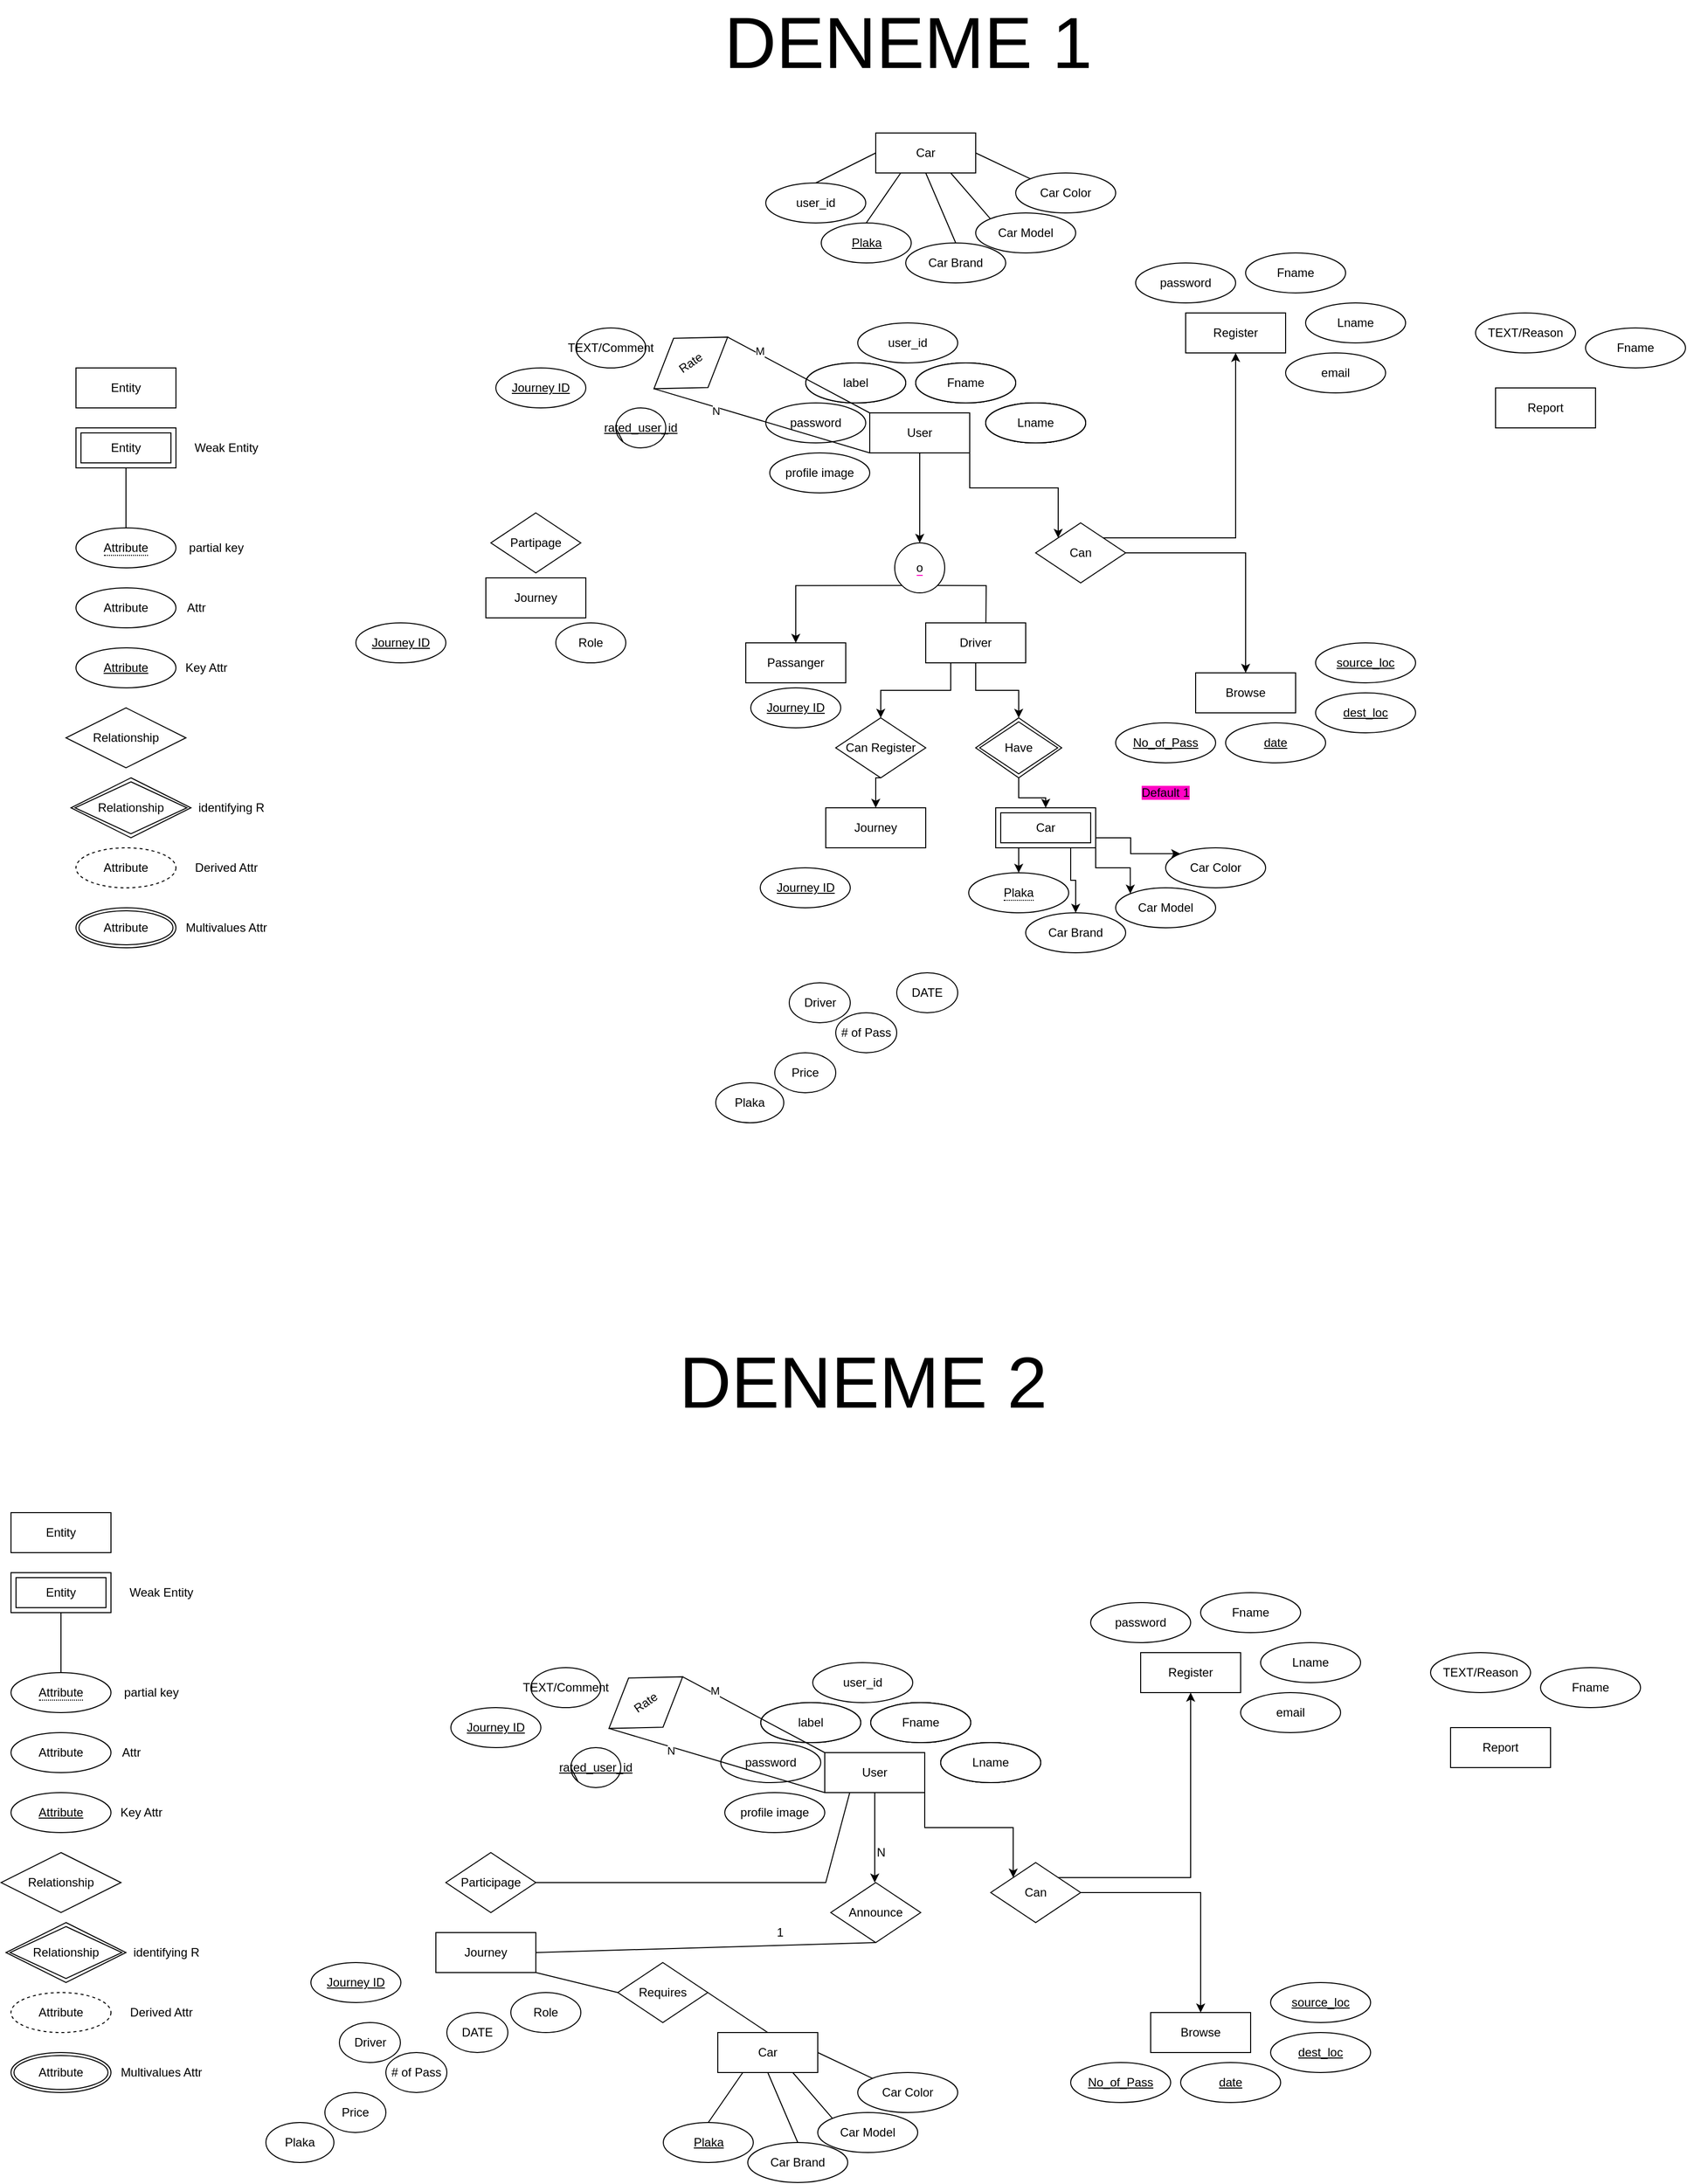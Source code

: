 <mxfile version="16.2.4" type="github">
  <diagram id="w67scF_tukUT5Tv7JCe0" name="Page-1">
    <mxGraphModel dx="3652" dy="1793" grid="1" gridSize="10" guides="1" tooltips="1" connect="1" arrows="1" fold="1" page="1" pageScale="1" pageWidth="1169" pageHeight="827" math="0" shadow="0">
      <root>
        <mxCell id="0" />
        <mxCell id="1" parent="0" />
        <mxCell id="TwCu-h7IBBhhvGeWgjjQ-4" value="&lt;span style=&quot;border-bottom: 1px dotted&quot;&gt;Attribute&lt;/span&gt;" style="ellipse;whiteSpace=wrap;html=1;align=center;" parent="1" vertex="1">
          <mxGeometry x="-260" y="245" width="100" height="40" as="geometry" />
        </mxCell>
        <mxCell id="TwCu-h7IBBhhvGeWgjjQ-5" style="edgeStyle=orthogonalEdgeStyle;rounded=0;orthogonalLoop=1;jettySize=auto;html=1;exitX=0.5;exitY=1;exitDx=0;exitDy=0;entryX=0.5;entryY=0;entryDx=0;entryDy=0;strokeColor=none;endArrow=none;endFill=0;" parent="1" source="TwCu-h7IBBhhvGeWgjjQ-7" target="TwCu-h7IBBhhvGeWgjjQ-4" edge="1">
          <mxGeometry relative="1" as="geometry" />
        </mxCell>
        <mxCell id="TwCu-h7IBBhhvGeWgjjQ-6" style="edgeStyle=orthogonalEdgeStyle;rounded=0;orthogonalLoop=1;jettySize=auto;html=1;exitX=0.5;exitY=1;exitDx=0;exitDy=0;entryX=0.5;entryY=0;entryDx=0;entryDy=0;endArrow=none;endFill=0;" parent="1" source="TwCu-h7IBBhhvGeWgjjQ-7" target="TwCu-h7IBBhhvGeWgjjQ-4" edge="1">
          <mxGeometry relative="1" as="geometry" />
        </mxCell>
        <mxCell id="TwCu-h7IBBhhvGeWgjjQ-7" value="Entity" style="shape=ext;margin=3;double=1;whiteSpace=wrap;html=1;align=center;" parent="1" vertex="1">
          <mxGeometry x="-260" y="145" width="100" height="40" as="geometry" />
        </mxCell>
        <mxCell id="TwCu-h7IBBhhvGeWgjjQ-8" value="Attribute" style="ellipse;whiteSpace=wrap;html=1;align=center;" parent="1" vertex="1">
          <mxGeometry x="-260" y="305" width="100" height="40" as="geometry" />
        </mxCell>
        <mxCell id="TwCu-h7IBBhhvGeWgjjQ-9" value="Attribute" style="ellipse;whiteSpace=wrap;html=1;align=center;fontStyle=4;" parent="1" vertex="1">
          <mxGeometry x="-260" y="365" width="100" height="40" as="geometry" />
        </mxCell>
        <mxCell id="TwCu-h7IBBhhvGeWgjjQ-10" value="Relationship" style="shape=rhombus;double=1;perimeter=rhombusPerimeter;whiteSpace=wrap;html=1;align=center;" parent="1" vertex="1">
          <mxGeometry x="-265" y="495" width="120" height="60" as="geometry" />
        </mxCell>
        <mxCell id="TwCu-h7IBBhhvGeWgjjQ-11" value="Relationship" style="shape=rhombus;perimeter=rhombusPerimeter;whiteSpace=wrap;html=1;align=center;" parent="1" vertex="1">
          <mxGeometry x="-270" y="425" width="120" height="60" as="geometry" />
        </mxCell>
        <mxCell id="TwCu-h7IBBhhvGeWgjjQ-12" value="Attribute" style="ellipse;shape=doubleEllipse;margin=3;whiteSpace=wrap;html=1;align=center;" parent="1" vertex="1">
          <mxGeometry x="-260" y="625" width="100" height="40" as="geometry" />
        </mxCell>
        <mxCell id="TwCu-h7IBBhhvGeWgjjQ-13" value="Attribute" style="ellipse;whiteSpace=wrap;html=1;align=center;dashed=1;" parent="1" vertex="1">
          <mxGeometry x="-260" y="565" width="100" height="40" as="geometry" />
        </mxCell>
        <mxCell id="TwCu-h7IBBhhvGeWgjjQ-14" value="Entity" style="whiteSpace=wrap;html=1;align=center;" parent="1" vertex="1">
          <mxGeometry x="-260" y="85" width="100" height="40" as="geometry" />
        </mxCell>
        <mxCell id="TwCu-h7IBBhhvGeWgjjQ-15" value="Weak Entity" style="text;html=1;align=center;verticalAlign=middle;resizable=0;points=[];autosize=1;strokeColor=none;fillColor=none;" parent="1" vertex="1">
          <mxGeometry x="-150" y="155" width="80" height="20" as="geometry" />
        </mxCell>
        <mxCell id="TwCu-h7IBBhhvGeWgjjQ-16" value="partial key" style="text;html=1;align=center;verticalAlign=middle;resizable=0;points=[];autosize=1;strokeColor=none;fillColor=none;" parent="1" vertex="1">
          <mxGeometry x="-155" y="255" width="70" height="20" as="geometry" />
        </mxCell>
        <mxCell id="TwCu-h7IBBhhvGeWgjjQ-17" value="Key Attr" style="text;html=1;align=center;verticalAlign=middle;resizable=0;points=[];autosize=1;strokeColor=none;fillColor=none;" parent="1" vertex="1">
          <mxGeometry x="-160" y="375" width="60" height="20" as="geometry" />
        </mxCell>
        <mxCell id="TwCu-h7IBBhhvGeWgjjQ-18" value="Attr" style="text;html=1;align=center;verticalAlign=middle;resizable=0;points=[];autosize=1;strokeColor=none;fillColor=none;" parent="1" vertex="1">
          <mxGeometry x="-155" y="315" width="30" height="20" as="geometry" />
        </mxCell>
        <mxCell id="TwCu-h7IBBhhvGeWgjjQ-19" value="Multivalues Attr" style="text;html=1;align=center;verticalAlign=middle;resizable=0;points=[];autosize=1;strokeColor=none;fillColor=none;" parent="1" vertex="1">
          <mxGeometry x="-160" y="635" width="100" height="20" as="geometry" />
        </mxCell>
        <mxCell id="TwCu-h7IBBhhvGeWgjjQ-20" value="Derived Attr" style="text;html=1;align=center;verticalAlign=middle;resizable=0;points=[];autosize=1;strokeColor=none;fillColor=none;" parent="1" vertex="1">
          <mxGeometry x="-150" y="575" width="80" height="20" as="geometry" />
        </mxCell>
        <mxCell id="TwCu-h7IBBhhvGeWgjjQ-21" value="identifying R" style="text;html=1;align=center;verticalAlign=middle;resizable=0;points=[];autosize=1;strokeColor=none;fillColor=none;" parent="1" vertex="1">
          <mxGeometry x="-145" y="515" width="80" height="20" as="geometry" />
        </mxCell>
        <mxCell id="TwCu-h7IBBhhvGeWgjjQ-58" style="edgeStyle=orthogonalEdgeStyle;rounded=0;orthogonalLoop=1;jettySize=auto;html=1;exitX=1;exitY=1;exitDx=0;exitDy=0;entryX=0;entryY=0;entryDx=0;entryDy=0;" parent="1" source="TwCu-h7IBBhhvGeWgjjQ-22" target="TwCu-h7IBBhhvGeWgjjQ-26" edge="1">
          <mxGeometry relative="1" as="geometry" />
        </mxCell>
        <mxCell id="TwCu-h7IBBhhvGeWgjjQ-64" style="edgeStyle=orthogonalEdgeStyle;rounded=0;orthogonalLoop=1;jettySize=auto;html=1;entryX=0.5;entryY=0;entryDx=0;entryDy=0;exitX=0.5;exitY=1;exitDx=0;exitDy=0;" parent="1" source="TwCu-h7IBBhhvGeWgjjQ-22" edge="1">
          <mxGeometry relative="1" as="geometry">
            <mxPoint x="634" y="180" as="sourcePoint" />
            <mxPoint x="584" y="260" as="targetPoint" />
          </mxGeometry>
        </mxCell>
        <mxCell id="TwCu-h7IBBhhvGeWgjjQ-22" value="User" style="whiteSpace=wrap;html=1;align=center;" parent="1" vertex="1">
          <mxGeometry x="534" y="130" width="100" height="40" as="geometry" />
        </mxCell>
        <mxCell id="TwCu-h7IBBhhvGeWgjjQ-23" value="Register" style="whiteSpace=wrap;html=1;align=center;" parent="1" vertex="1">
          <mxGeometry x="850" y="30" width="100" height="40" as="geometry" />
        </mxCell>
        <mxCell id="TwCu-h7IBBhhvGeWgjjQ-24" value="Browse" style="whiteSpace=wrap;html=1;align=center;" parent="1" vertex="1">
          <mxGeometry x="860" y="390" width="100" height="40" as="geometry" />
        </mxCell>
        <mxCell id="TwCu-h7IBBhhvGeWgjjQ-56" style="edgeStyle=orthogonalEdgeStyle;rounded=0;orthogonalLoop=1;jettySize=auto;html=1;entryX=0.5;entryY=0;entryDx=0;entryDy=0;" parent="1" source="TwCu-h7IBBhhvGeWgjjQ-26" target="TwCu-h7IBBhhvGeWgjjQ-24" edge="1">
          <mxGeometry relative="1" as="geometry" />
        </mxCell>
        <mxCell id="TwCu-h7IBBhhvGeWgjjQ-57" style="edgeStyle=orthogonalEdgeStyle;rounded=0;orthogonalLoop=1;jettySize=auto;html=1;exitX=1;exitY=0;exitDx=0;exitDy=0;entryX=0.5;entryY=1;entryDx=0;entryDy=0;" parent="1" source="TwCu-h7IBBhhvGeWgjjQ-26" target="TwCu-h7IBBhhvGeWgjjQ-23" edge="1">
          <mxGeometry relative="1" as="geometry" />
        </mxCell>
        <mxCell id="TwCu-h7IBBhhvGeWgjjQ-26" value="Can" style="shape=rhombus;perimeter=rhombusPerimeter;whiteSpace=wrap;html=1;align=center;" parent="1" vertex="1">
          <mxGeometry x="700" y="240" width="90" height="60" as="geometry" />
        </mxCell>
        <mxCell id="TwCu-h7IBBhhvGeWgjjQ-27" value="profile image" style="ellipse;whiteSpace=wrap;html=1;align=center;" parent="1" vertex="1">
          <mxGeometry x="434" y="170" width="100" height="40" as="geometry" />
        </mxCell>
        <mxCell id="TwCu-h7IBBhhvGeWgjjQ-28" value="user_id" style="ellipse;whiteSpace=wrap;html=1;align=center;" parent="1" vertex="1">
          <mxGeometry x="522" y="40" width="100" height="40" as="geometry" />
        </mxCell>
        <mxCell id="TwCu-h7IBBhhvGeWgjjQ-29" value="password" style="ellipse;whiteSpace=wrap;html=1;align=center;" parent="1" vertex="1">
          <mxGeometry x="430" y="120" width="100" height="40" as="geometry" />
        </mxCell>
        <mxCell id="TwCu-h7IBBhhvGeWgjjQ-30" value="label" style="ellipse;whiteSpace=wrap;html=1;align=center;" parent="1" vertex="1">
          <mxGeometry x="470" y="80" width="100" height="40" as="geometry" />
        </mxCell>
        <mxCell id="TwCu-h7IBBhhvGeWgjjQ-31" value="Fname" style="ellipse;whiteSpace=wrap;html=1;align=center;" parent="1" vertex="1">
          <mxGeometry x="580" y="80" width="100" height="40" as="geometry" />
        </mxCell>
        <mxCell id="TwCu-h7IBBhhvGeWgjjQ-32" value="Lname" style="ellipse;whiteSpace=wrap;html=1;align=center;" parent="1" vertex="1">
          <mxGeometry x="650" y="120" width="100" height="40" as="geometry" />
        </mxCell>
        <mxCell id="TwCu-h7IBBhhvGeWgjjQ-34" value="&lt;u&gt;dest_loc&lt;/u&gt;" style="ellipse;whiteSpace=wrap;html=1;align=center;" parent="1" vertex="1">
          <mxGeometry x="980" y="410" width="100" height="40" as="geometry" />
        </mxCell>
        <mxCell id="TwCu-h7IBBhhvGeWgjjQ-35" value="&lt;u&gt;source_loc&lt;/u&gt;" style="ellipse;whiteSpace=wrap;html=1;align=center;" parent="1" vertex="1">
          <mxGeometry x="980" y="360" width="100" height="40" as="geometry" />
        </mxCell>
        <mxCell id="TwCu-h7IBBhhvGeWgjjQ-36" value="&lt;u&gt;date&lt;/u&gt;" style="ellipse;whiteSpace=wrap;html=1;align=center;" parent="1" vertex="1">
          <mxGeometry x="890" y="440" width="100" height="40" as="geometry" />
        </mxCell>
        <mxCell id="TwCu-h7IBBhhvGeWgjjQ-37" value="&lt;u&gt;No_of_Pass&lt;/u&gt;" style="ellipse;whiteSpace=wrap;html=1;align=center;" parent="1" vertex="1">
          <mxGeometry x="780" y="440" width="100" height="40" as="geometry" />
        </mxCell>
        <mxCell id="TwCu-h7IBBhhvGeWgjjQ-39" value="&lt;span style=&quot;background-color: rgb(255 , 3 , 196)&quot;&gt;Default 1&lt;/span&gt;" style="text;html=1;strokeColor=none;fillColor=none;align=center;verticalAlign=middle;whiteSpace=wrap;rounded=0;" parent="1" vertex="1">
          <mxGeometry x="800" y="495" width="60" height="30" as="geometry" />
        </mxCell>
        <mxCell id="TwCu-h7IBBhhvGeWgjjQ-41" value="Lname" style="ellipse;whiteSpace=wrap;html=1;align=center;" parent="1" vertex="1">
          <mxGeometry x="650" y="120" width="100" height="40" as="geometry" />
        </mxCell>
        <mxCell id="TwCu-h7IBBhhvGeWgjjQ-42" value="Fname" style="ellipse;whiteSpace=wrap;html=1;align=center;" parent="1" vertex="1">
          <mxGeometry x="580" y="80" width="100" height="40" as="geometry" />
        </mxCell>
        <mxCell id="TwCu-h7IBBhhvGeWgjjQ-43" value="label" style="ellipse;whiteSpace=wrap;html=1;align=center;" parent="1" vertex="1">
          <mxGeometry x="470" y="80" width="100" height="40" as="geometry" />
        </mxCell>
        <mxCell id="TwCu-h7IBBhhvGeWgjjQ-44" value="Lname" style="ellipse;whiteSpace=wrap;html=1;align=center;" parent="1" vertex="1">
          <mxGeometry x="650" y="120" width="100" height="40" as="geometry" />
        </mxCell>
        <mxCell id="TwCu-h7IBBhhvGeWgjjQ-45" value="Fname" style="ellipse;whiteSpace=wrap;html=1;align=center;" parent="1" vertex="1">
          <mxGeometry x="580" y="80" width="100" height="40" as="geometry" />
        </mxCell>
        <mxCell id="TwCu-h7IBBhhvGeWgjjQ-46" value="label" style="ellipse;whiteSpace=wrap;html=1;align=center;" parent="1" vertex="1">
          <mxGeometry x="470" y="80" width="100" height="40" as="geometry" />
        </mxCell>
        <mxCell id="TwCu-h7IBBhhvGeWgjjQ-47" value="email" style="ellipse;whiteSpace=wrap;html=1;align=center;" parent="1" vertex="1">
          <mxGeometry x="950" y="70" width="100" height="40" as="geometry" />
        </mxCell>
        <mxCell id="TwCu-h7IBBhhvGeWgjjQ-49" value="password" style="ellipse;whiteSpace=wrap;html=1;align=center;" parent="1" vertex="1">
          <mxGeometry x="800" y="-20" width="100" height="40" as="geometry" />
        </mxCell>
        <mxCell id="TwCu-h7IBBhhvGeWgjjQ-50" value="Fname" style="ellipse;whiteSpace=wrap;html=1;align=center;" parent="1" vertex="1">
          <mxGeometry x="580" y="80" width="100" height="40" as="geometry" />
        </mxCell>
        <mxCell id="TwCu-h7IBBhhvGeWgjjQ-51" value="Lname" style="ellipse;whiteSpace=wrap;html=1;align=center;" parent="1" vertex="1">
          <mxGeometry x="650" y="120" width="100" height="40" as="geometry" />
        </mxCell>
        <mxCell id="TwCu-h7IBBhhvGeWgjjQ-52" value="Fname" style="ellipse;whiteSpace=wrap;html=1;align=center;" parent="1" vertex="1">
          <mxGeometry x="910" y="-30" width="100" height="40" as="geometry" />
        </mxCell>
        <mxCell id="TwCu-h7IBBhhvGeWgjjQ-53" value="Lname" style="ellipse;whiteSpace=wrap;html=1;align=center;" parent="1" vertex="1">
          <mxGeometry x="970" y="20" width="100" height="40" as="geometry" />
        </mxCell>
        <mxCell id="TwCu-h7IBBhhvGeWgjjQ-74" style="edgeStyle=orthogonalEdgeStyle;rounded=0;orthogonalLoop=1;jettySize=auto;html=1;exitX=0;exitY=1;exitDx=0;exitDy=0;entryX=0.5;entryY=0;entryDx=0;entryDy=0;fontColor=#000000;" parent="1" source="TwCu-h7IBBhhvGeWgjjQ-68" target="TwCu-h7IBBhhvGeWgjjQ-72" edge="1">
          <mxGeometry relative="1" as="geometry" />
        </mxCell>
        <mxCell id="TwCu-h7IBBhhvGeWgjjQ-75" style="edgeStyle=orthogonalEdgeStyle;rounded=0;orthogonalLoop=1;jettySize=auto;html=1;exitX=1;exitY=1;exitDx=0;exitDy=0;fontColor=#000000;" parent="1" source="TwCu-h7IBBhhvGeWgjjQ-68" edge="1">
          <mxGeometry relative="1" as="geometry">
            <mxPoint x="650" y="360" as="targetPoint" />
          </mxGeometry>
        </mxCell>
        <mxCell id="TwCu-h7IBBhhvGeWgjjQ-68" value="&lt;span style=&quot;background-color: rgb(255 , 255 , 255)&quot;&gt;o&lt;/span&gt;" style="ellipse;whiteSpace=wrap;html=1;aspect=fixed;labelBackgroundColor=#FF03C4;" parent="1" vertex="1">
          <mxGeometry x="559" y="260" width="50" height="50" as="geometry" />
        </mxCell>
        <mxCell id="TwCu-h7IBBhhvGeWgjjQ-72" value="Passanger" style="whiteSpace=wrap;html=1;align=center;" parent="1" vertex="1">
          <mxGeometry x="410" y="360" width="100" height="40" as="geometry" />
        </mxCell>
        <mxCell id="TwCu-h7IBBhhvGeWgjjQ-91" style="edgeStyle=orthogonalEdgeStyle;rounded=0;orthogonalLoop=1;jettySize=auto;html=1;exitX=0.5;exitY=1;exitDx=0;exitDy=0;entryX=0.5;entryY=0;entryDx=0;entryDy=0;fontColor=#000000;" parent="1" source="TwCu-h7IBBhhvGeWgjjQ-73" target="TwCu-h7IBBhhvGeWgjjQ-87" edge="1">
          <mxGeometry relative="1" as="geometry" />
        </mxCell>
        <mxCell id="TwCu-h7IBBhhvGeWgjjQ-102" style="edgeStyle=orthogonalEdgeStyle;rounded=0;orthogonalLoop=1;jettySize=auto;html=1;exitX=0.25;exitY=1;exitDx=0;exitDy=0;entryX=0.5;entryY=0;entryDx=0;entryDy=0;fontColor=#000000;" parent="1" source="TwCu-h7IBBhhvGeWgjjQ-73" target="TwCu-h7IBBhhvGeWgjjQ-80" edge="1">
          <mxGeometry relative="1" as="geometry" />
        </mxCell>
        <mxCell id="TwCu-h7IBBhhvGeWgjjQ-73" value="Driver" style="whiteSpace=wrap;html=1;align=center;" parent="1" vertex="1">
          <mxGeometry x="590" y="340" width="100" height="40" as="geometry" />
        </mxCell>
        <mxCell id="TwCu-h7IBBhhvGeWgjjQ-76" value="Lname" style="ellipse;whiteSpace=wrap;html=1;align=center;" parent="1" vertex="1">
          <mxGeometry x="650" y="120" width="100" height="40" as="geometry" />
        </mxCell>
        <mxCell id="TwCu-h7IBBhhvGeWgjjQ-103" style="edgeStyle=orthogonalEdgeStyle;rounded=0;orthogonalLoop=1;jettySize=auto;html=1;exitX=0.5;exitY=1;exitDx=0;exitDy=0;entryX=0.5;entryY=0;entryDx=0;entryDy=0;fontColor=#000000;" parent="1" source="TwCu-h7IBBhhvGeWgjjQ-80" target="TwCu-h7IBBhhvGeWgjjQ-81" edge="1">
          <mxGeometry relative="1" as="geometry" />
        </mxCell>
        <mxCell id="TwCu-h7IBBhhvGeWgjjQ-80" value="Can Register" style="shape=rhombus;perimeter=rhombusPerimeter;whiteSpace=wrap;html=1;align=center;" parent="1" vertex="1">
          <mxGeometry x="500" y="435" width="90" height="60" as="geometry" />
        </mxCell>
        <mxCell id="TwCu-h7IBBhhvGeWgjjQ-81" value="Journey" style="whiteSpace=wrap;html=1;align=center;" parent="1" vertex="1">
          <mxGeometry x="490" y="525" width="100" height="40" as="geometry" />
        </mxCell>
        <mxCell id="TwCu-h7IBBhhvGeWgjjQ-86" value="Plaka" style="ellipse;whiteSpace=wrap;html=1;align=center;" parent="1" vertex="1">
          <mxGeometry x="380" y="800" width="68" height="40" as="geometry" />
        </mxCell>
        <mxCell id="TwCu-h7IBBhhvGeWgjjQ-92" style="edgeStyle=orthogonalEdgeStyle;rounded=0;orthogonalLoop=1;jettySize=auto;html=1;exitX=0.5;exitY=1;exitDx=0;exitDy=0;fontColor=#000000;" parent="1" source="TwCu-h7IBBhhvGeWgjjQ-87" target="TwCu-h7IBBhhvGeWgjjQ-89" edge="1">
          <mxGeometry relative="1" as="geometry" />
        </mxCell>
        <mxCell id="TwCu-h7IBBhhvGeWgjjQ-87" value="Have" style="shape=rhombus;double=1;perimeter=rhombusPerimeter;whiteSpace=wrap;html=1;align=center;" parent="1" vertex="1">
          <mxGeometry x="640" y="435" width="86" height="60" as="geometry" />
        </mxCell>
        <mxCell id="TwCu-h7IBBhhvGeWgjjQ-93" style="edgeStyle=orthogonalEdgeStyle;rounded=0;orthogonalLoop=1;jettySize=auto;html=1;exitX=0.5;exitY=1;exitDx=0;exitDy=0;entryX=0.5;entryY=0;entryDx=0;entryDy=0;fontColor=#000000;" parent="1" source="TwCu-h7IBBhhvGeWgjjQ-89" target="TwCu-h7IBBhhvGeWgjjQ-90" edge="1">
          <mxGeometry relative="1" as="geometry" />
        </mxCell>
        <mxCell id="TwCu-h7IBBhhvGeWgjjQ-109" style="edgeStyle=orthogonalEdgeStyle;rounded=0;orthogonalLoop=1;jettySize=auto;html=1;exitX=0.75;exitY=1;exitDx=0;exitDy=0;entryX=0.5;entryY=0;entryDx=0;entryDy=0;fontColor=#000000;" parent="1" source="TwCu-h7IBBhhvGeWgjjQ-89" target="TwCu-h7IBBhhvGeWgjjQ-95" edge="1">
          <mxGeometry relative="1" as="geometry" />
        </mxCell>
        <mxCell id="TwCu-h7IBBhhvGeWgjjQ-110" style="edgeStyle=orthogonalEdgeStyle;rounded=0;orthogonalLoop=1;jettySize=auto;html=1;exitX=1;exitY=1;exitDx=0;exitDy=0;entryX=0;entryY=0;entryDx=0;entryDy=0;fontColor=#000000;" parent="1" source="TwCu-h7IBBhhvGeWgjjQ-89" target="TwCu-h7IBBhhvGeWgjjQ-107" edge="1">
          <mxGeometry relative="1" as="geometry" />
        </mxCell>
        <mxCell id="TwCu-h7IBBhhvGeWgjjQ-111" style="edgeStyle=orthogonalEdgeStyle;rounded=0;orthogonalLoop=1;jettySize=auto;html=1;exitX=1;exitY=0.75;exitDx=0;exitDy=0;entryX=0;entryY=0;entryDx=0;entryDy=0;fontColor=#000000;" parent="1" source="TwCu-h7IBBhhvGeWgjjQ-89" target="TwCu-h7IBBhhvGeWgjjQ-97" edge="1">
          <mxGeometry relative="1" as="geometry" />
        </mxCell>
        <mxCell id="TwCu-h7IBBhhvGeWgjjQ-89" value="Car" style="shape=ext;margin=3;double=1;whiteSpace=wrap;html=1;align=center;" parent="1" vertex="1">
          <mxGeometry x="660" y="525" width="100" height="40" as="geometry" />
        </mxCell>
        <mxCell id="TwCu-h7IBBhhvGeWgjjQ-90" value="&lt;span style=&quot;border-bottom: 1px dotted&quot;&gt;Plaka&lt;/span&gt;" style="ellipse;whiteSpace=wrap;html=1;align=center;" parent="1" vertex="1">
          <mxGeometry x="633" y="590" width="100" height="40" as="geometry" />
        </mxCell>
        <mxCell id="TwCu-h7IBBhhvGeWgjjQ-95" value="Car Brand" style="ellipse;whiteSpace=wrap;html=1;align=center;" parent="1" vertex="1">
          <mxGeometry x="690" y="630" width="100" height="40" as="geometry" />
        </mxCell>
        <mxCell id="TwCu-h7IBBhhvGeWgjjQ-97" value="Car Color" style="ellipse;whiteSpace=wrap;html=1;align=center;" parent="1" vertex="1">
          <mxGeometry x="830" y="565" width="100" height="40" as="geometry" />
        </mxCell>
        <mxCell id="TwCu-h7IBBhhvGeWgjjQ-99" value="# of Pass" style="ellipse;whiteSpace=wrap;html=1;align=center;" parent="1" vertex="1">
          <mxGeometry x="500" y="730" width="61" height="40" as="geometry" />
        </mxCell>
        <mxCell id="TwCu-h7IBBhhvGeWgjjQ-100" value="DATE" style="ellipse;whiteSpace=wrap;html=1;align=center;" parent="1" vertex="1">
          <mxGeometry x="561" y="690" width="61" height="40" as="geometry" />
        </mxCell>
        <mxCell id="TwCu-h7IBBhhvGeWgjjQ-101" value="Price" style="ellipse;whiteSpace=wrap;html=1;align=center;" parent="1" vertex="1">
          <mxGeometry x="439" y="770" width="61" height="40" as="geometry" />
        </mxCell>
        <mxCell id="TwCu-h7IBBhhvGeWgjjQ-107" value="Car Model" style="ellipse;whiteSpace=wrap;html=1;align=center;" parent="1" vertex="1">
          <mxGeometry x="780" y="605" width="100" height="40" as="geometry" />
        </mxCell>
        <mxCell id="TwCu-h7IBBhhvGeWgjjQ-113" value="Report" style="whiteSpace=wrap;html=1;align=center;" parent="1" vertex="1">
          <mxGeometry x="1160" y="105" width="100" height="40" as="geometry" />
        </mxCell>
        <mxCell id="TwCu-h7IBBhhvGeWgjjQ-115" value="TEXT/Reason" style="ellipse;whiteSpace=wrap;html=1;align=center;" parent="1" vertex="1">
          <mxGeometry x="1140" y="30" width="100" height="40" as="geometry" />
        </mxCell>
        <mxCell id="TwCu-h7IBBhhvGeWgjjQ-116" value="Fname" style="ellipse;whiteSpace=wrap;html=1;align=center;" parent="1" vertex="1">
          <mxGeometry x="1250" y="45" width="100" height="40" as="geometry" />
        </mxCell>
        <mxCell id="TwCu-h7IBBhhvGeWgjjQ-119" value="&lt;u&gt;Journey ID&lt;/u&gt;" style="ellipse;whiteSpace=wrap;html=1;align=center;" parent="1" vertex="1">
          <mxGeometry x="415" y="405" width="90" height="40" as="geometry" />
        </mxCell>
        <mxCell id="TwCu-h7IBBhhvGeWgjjQ-120" value="Driver" style="ellipse;whiteSpace=wrap;html=1;align=center;" parent="1" vertex="1">
          <mxGeometry x="453.5" y="700" width="61" height="40" as="geometry" />
        </mxCell>
        <mxCell id="TwCu-h7IBBhhvGeWgjjQ-121" value="&lt;u&gt;Journey ID&lt;/u&gt;" style="ellipse;whiteSpace=wrap;html=1;align=center;" parent="1" vertex="1">
          <mxGeometry x="424.5" y="585" width="90" height="40" as="geometry" />
        </mxCell>
        <mxCell id="VUerpIfiDzFvoBNTNiXi-8" value="TEXT/Comment" style="ellipse;whiteSpace=wrap;html=1;align=center;" vertex="1" parent="1">
          <mxGeometry x="240" y="45" width="70" height="40" as="geometry" />
        </mxCell>
        <mxCell id="VUerpIfiDzFvoBNTNiXi-14" style="edgeStyle=none;rounded=0;orthogonalLoop=1;jettySize=auto;html=1;exitX=1;exitY=0.5;exitDx=0;exitDy=0;entryX=0;entryY=0;entryDx=0;entryDy=0;endArrow=none;endFill=0;" edge="1" parent="1" source="VUerpIfiDzFvoBNTNiXi-10" target="TwCu-h7IBBhhvGeWgjjQ-22">
          <mxGeometry relative="1" as="geometry" />
        </mxCell>
        <mxCell id="VUerpIfiDzFvoBNTNiXi-21" value="M" style="edgeLabel;html=1;align=center;verticalAlign=middle;resizable=0;points=[];" vertex="1" connectable="0" parent="VUerpIfiDzFvoBNTNiXi-14">
          <mxGeometry x="-0.565" y="3" relative="1" as="geometry">
            <mxPoint as="offset" />
          </mxGeometry>
        </mxCell>
        <mxCell id="VUerpIfiDzFvoBNTNiXi-15" style="edgeStyle=none;rounded=0;orthogonalLoop=1;jettySize=auto;html=1;exitX=0;exitY=0.5;exitDx=0;exitDy=0;entryX=0;entryY=1;entryDx=0;entryDy=0;endArrow=none;endFill=0;" edge="1" parent="1" source="VUerpIfiDzFvoBNTNiXi-10" target="TwCu-h7IBBhhvGeWgjjQ-22">
          <mxGeometry relative="1" as="geometry" />
        </mxCell>
        <mxCell id="VUerpIfiDzFvoBNTNiXi-22" value="N" style="edgeLabel;html=1;align=center;verticalAlign=middle;resizable=0;points=[];" vertex="1" connectable="0" parent="VUerpIfiDzFvoBNTNiXi-15">
          <mxGeometry x="-0.424" y="-4" relative="1" as="geometry">
            <mxPoint as="offset" />
          </mxGeometry>
        </mxCell>
        <mxCell id="VUerpIfiDzFvoBNTNiXi-10" value="Rate" style="shape=rhombus;perimeter=rhombusPerimeter;whiteSpace=wrap;html=1;align=center;rotation=-35;" vertex="1" parent="1">
          <mxGeometry x="310" y="50" width="90" height="60" as="geometry" />
        </mxCell>
        <mxCell id="VUerpIfiDzFvoBNTNiXi-16" value="&lt;u&gt;rated_user_id&lt;/u&gt;" style="ellipse;whiteSpace=wrap;html=1;align=center;" vertex="1" parent="1">
          <mxGeometry x="280" y="125" width="50" height="40" as="geometry" />
        </mxCell>
        <mxCell id="VUerpIfiDzFvoBNTNiXi-18" value="&lt;u&gt;Journey ID&lt;/u&gt;" style="ellipse;whiteSpace=wrap;html=1;align=center;" vertex="1" parent="1">
          <mxGeometry x="160" y="85" width="90" height="40" as="geometry" />
        </mxCell>
        <mxCell id="VUerpIfiDzFvoBNTNiXi-20" style="edgeStyle=none;rounded=0;orthogonalLoop=1;jettySize=auto;html=1;exitX=0;exitY=1;exitDx=0;exitDy=0;entryX=0;entryY=0.5;entryDx=0;entryDy=0;endArrow=none;endFill=0;" edge="1" parent="1" source="VUerpIfiDzFvoBNTNiXi-16" target="VUerpIfiDzFvoBNTNiXi-16">
          <mxGeometry relative="1" as="geometry" />
        </mxCell>
        <mxCell id="VUerpIfiDzFvoBNTNiXi-23" value="Journey" style="whiteSpace=wrap;html=1;align=center;" vertex="1" parent="1">
          <mxGeometry x="150" y="295" width="100" height="40" as="geometry" />
        </mxCell>
        <mxCell id="VUerpIfiDzFvoBNTNiXi-24" value="Partipage" style="shape=rhombus;perimeter=rhombusPerimeter;whiteSpace=wrap;html=1;align=center;" vertex="1" parent="1">
          <mxGeometry x="155" y="230" width="90" height="60" as="geometry" />
        </mxCell>
        <mxCell id="VUerpIfiDzFvoBNTNiXi-25" value="&lt;u&gt;Journey ID&lt;/u&gt;" style="ellipse;whiteSpace=wrap;html=1;align=center;" vertex="1" parent="1">
          <mxGeometry x="20" y="340" width="90" height="40" as="geometry" />
        </mxCell>
        <mxCell id="VUerpIfiDzFvoBNTNiXi-32" value="Car Brand" style="ellipse;whiteSpace=wrap;html=1;align=center;" vertex="1" parent="1">
          <mxGeometry x="570" y="-40" width="100" height="40" as="geometry" />
        </mxCell>
        <mxCell id="VUerpIfiDzFvoBNTNiXi-33" value="Car Color" style="ellipse;whiteSpace=wrap;html=1;align=center;" vertex="1" parent="1">
          <mxGeometry x="680" y="-110" width="100" height="40" as="geometry" />
        </mxCell>
        <mxCell id="VUerpIfiDzFvoBNTNiXi-34" value="Car Model" style="ellipse;whiteSpace=wrap;html=1;align=center;" vertex="1" parent="1">
          <mxGeometry x="640" y="-70" width="100" height="40" as="geometry" />
        </mxCell>
        <mxCell id="VUerpIfiDzFvoBNTNiXi-35" value="Role" style="ellipse;whiteSpace=wrap;html=1;align=center;" vertex="1" parent="1">
          <mxGeometry x="220" y="340" width="70" height="40" as="geometry" />
        </mxCell>
        <mxCell id="VUerpIfiDzFvoBNTNiXi-36" value="user_id" style="ellipse;whiteSpace=wrap;html=1;align=center;" vertex="1" parent="1">
          <mxGeometry x="430" y="-100" width="100" height="40" as="geometry" />
        </mxCell>
        <mxCell id="VUerpIfiDzFvoBNTNiXi-38" style="edgeStyle=none;rounded=0;orthogonalLoop=1;jettySize=auto;html=1;exitX=0;exitY=0.5;exitDx=0;exitDy=0;entryX=0.5;entryY=0;entryDx=0;entryDy=0;endArrow=none;endFill=0;" edge="1" parent="1" source="VUerpIfiDzFvoBNTNiXi-37" target="VUerpIfiDzFvoBNTNiXi-36">
          <mxGeometry relative="1" as="geometry" />
        </mxCell>
        <mxCell id="VUerpIfiDzFvoBNTNiXi-39" style="edgeStyle=none;rounded=0;orthogonalLoop=1;jettySize=auto;html=1;exitX=0.25;exitY=1;exitDx=0;exitDy=0;entryX=0.5;entryY=0;entryDx=0;entryDy=0;endArrow=none;endFill=0;" edge="1" parent="1" source="VUerpIfiDzFvoBNTNiXi-37" target="VUerpIfiDzFvoBNTNiXi-43">
          <mxGeometry relative="1" as="geometry">
            <mxPoint x="543" y="-70" as="targetPoint" />
          </mxGeometry>
        </mxCell>
        <mxCell id="VUerpIfiDzFvoBNTNiXi-40" style="edgeStyle=none;rounded=0;orthogonalLoop=1;jettySize=auto;html=1;exitX=0.5;exitY=1;exitDx=0;exitDy=0;entryX=0.5;entryY=0;entryDx=0;entryDy=0;endArrow=none;endFill=0;" edge="1" parent="1" source="VUerpIfiDzFvoBNTNiXi-37" target="VUerpIfiDzFvoBNTNiXi-32">
          <mxGeometry relative="1" as="geometry" />
        </mxCell>
        <mxCell id="VUerpIfiDzFvoBNTNiXi-41" style="edgeStyle=none;rounded=0;orthogonalLoop=1;jettySize=auto;html=1;exitX=0.75;exitY=1;exitDx=0;exitDy=0;entryX=0;entryY=0;entryDx=0;entryDy=0;endArrow=none;endFill=0;" edge="1" parent="1" source="VUerpIfiDzFvoBNTNiXi-37" target="VUerpIfiDzFvoBNTNiXi-34">
          <mxGeometry relative="1" as="geometry" />
        </mxCell>
        <mxCell id="VUerpIfiDzFvoBNTNiXi-42" style="edgeStyle=none;rounded=0;orthogonalLoop=1;jettySize=auto;html=1;exitX=1;exitY=0.5;exitDx=0;exitDy=0;entryX=0;entryY=0;entryDx=0;entryDy=0;endArrow=none;endFill=0;" edge="1" parent="1" source="VUerpIfiDzFvoBNTNiXi-37" target="VUerpIfiDzFvoBNTNiXi-33">
          <mxGeometry relative="1" as="geometry" />
        </mxCell>
        <mxCell id="VUerpIfiDzFvoBNTNiXi-37" value="Car" style="whiteSpace=wrap;html=1;align=center;" vertex="1" parent="1">
          <mxGeometry x="540" y="-150" width="100" height="40" as="geometry" />
        </mxCell>
        <mxCell id="VUerpIfiDzFvoBNTNiXi-43" value="&lt;u&gt;Plaka&lt;/u&gt;" style="ellipse;whiteSpace=wrap;html=1;align=center;" vertex="1" parent="1">
          <mxGeometry x="485.5" y="-60" width="90" height="40" as="geometry" />
        </mxCell>
        <mxCell id="VUerpIfiDzFvoBNTNiXi-44" value="&lt;font style=&quot;font-size: 72px&quot;&gt;DENEME 1&lt;/font&gt;" style="text;html=1;align=center;verticalAlign=middle;resizable=0;points=[];autosize=1;strokeColor=none;fillColor=none;" vertex="1" parent="1">
          <mxGeometry x="382" y="-260" width="380" height="40" as="geometry" />
        </mxCell>
        <mxCell id="VUerpIfiDzFvoBNTNiXi-45" style="edgeStyle=orthogonalEdgeStyle;rounded=0;orthogonalLoop=1;jettySize=auto;html=1;exitX=1;exitY=1;exitDx=0;exitDy=0;entryX=0;entryY=0;entryDx=0;entryDy=0;" edge="1" parent="1" source="VUerpIfiDzFvoBNTNiXi-47" target="VUerpIfiDzFvoBNTNiXi-52">
          <mxGeometry relative="1" as="geometry" />
        </mxCell>
        <mxCell id="VUerpIfiDzFvoBNTNiXi-46" style="edgeStyle=orthogonalEdgeStyle;rounded=0;orthogonalLoop=1;jettySize=auto;html=1;entryX=0.5;entryY=0;entryDx=0;entryDy=0;exitX=0.5;exitY=1;exitDx=0;exitDy=0;" edge="1" parent="1" source="VUerpIfiDzFvoBNTNiXi-47">
          <mxGeometry relative="1" as="geometry">
            <mxPoint x="589" y="1520" as="sourcePoint" />
            <mxPoint x="539" y="1600" as="targetPoint" />
            <Array as="points">
              <mxPoint x="539" y="1540" />
              <mxPoint x="539" y="1540" />
            </Array>
          </mxGeometry>
        </mxCell>
        <mxCell id="VUerpIfiDzFvoBNTNiXi-212" style="edgeStyle=none;rounded=0;orthogonalLoop=1;jettySize=auto;html=1;exitX=0.25;exitY=1;exitDx=0;exitDy=0;entryX=1;entryY=0.5;entryDx=0;entryDy=0;fontSize=72;endArrow=none;endFill=0;" edge="1" parent="1" source="VUerpIfiDzFvoBNTNiXi-47" target="VUerpIfiDzFvoBNTNiXi-118">
          <mxGeometry relative="1" as="geometry">
            <Array as="points">
              <mxPoint x="490" y="1600" />
            </Array>
          </mxGeometry>
        </mxCell>
        <mxCell id="VUerpIfiDzFvoBNTNiXi-47" value="User" style="whiteSpace=wrap;html=1;align=center;" vertex="1" parent="1">
          <mxGeometry x="489" y="1470" width="100" height="40" as="geometry" />
        </mxCell>
        <mxCell id="VUerpIfiDzFvoBNTNiXi-48" value="Register" style="whiteSpace=wrap;html=1;align=center;" vertex="1" parent="1">
          <mxGeometry x="805" y="1370" width="100" height="40" as="geometry" />
        </mxCell>
        <mxCell id="VUerpIfiDzFvoBNTNiXi-49" value="Browse" style="whiteSpace=wrap;html=1;align=center;" vertex="1" parent="1">
          <mxGeometry x="815" y="1730" width="100" height="40" as="geometry" />
        </mxCell>
        <mxCell id="VUerpIfiDzFvoBNTNiXi-50" style="edgeStyle=orthogonalEdgeStyle;rounded=0;orthogonalLoop=1;jettySize=auto;html=1;entryX=0.5;entryY=0;entryDx=0;entryDy=0;" edge="1" parent="1" source="VUerpIfiDzFvoBNTNiXi-52" target="VUerpIfiDzFvoBNTNiXi-49">
          <mxGeometry relative="1" as="geometry" />
        </mxCell>
        <mxCell id="VUerpIfiDzFvoBNTNiXi-51" style="edgeStyle=orthogonalEdgeStyle;rounded=0;orthogonalLoop=1;jettySize=auto;html=1;exitX=1;exitY=0;exitDx=0;exitDy=0;entryX=0.5;entryY=1;entryDx=0;entryDy=0;" edge="1" parent="1" source="VUerpIfiDzFvoBNTNiXi-52" target="VUerpIfiDzFvoBNTNiXi-48">
          <mxGeometry relative="1" as="geometry" />
        </mxCell>
        <mxCell id="VUerpIfiDzFvoBNTNiXi-52" value="Can" style="shape=rhombus;perimeter=rhombusPerimeter;whiteSpace=wrap;html=1;align=center;" vertex="1" parent="1">
          <mxGeometry x="655" y="1580" width="90" height="60" as="geometry" />
        </mxCell>
        <mxCell id="VUerpIfiDzFvoBNTNiXi-53" value="profile image" style="ellipse;whiteSpace=wrap;html=1;align=center;" vertex="1" parent="1">
          <mxGeometry x="389" y="1510" width="100" height="40" as="geometry" />
        </mxCell>
        <mxCell id="VUerpIfiDzFvoBNTNiXi-54" value="user_id" style="ellipse;whiteSpace=wrap;html=1;align=center;" vertex="1" parent="1">
          <mxGeometry x="477" y="1380" width="100" height="40" as="geometry" />
        </mxCell>
        <mxCell id="VUerpIfiDzFvoBNTNiXi-55" value="password" style="ellipse;whiteSpace=wrap;html=1;align=center;" vertex="1" parent="1">
          <mxGeometry x="385" y="1460" width="100" height="40" as="geometry" />
        </mxCell>
        <mxCell id="VUerpIfiDzFvoBNTNiXi-56" value="label" style="ellipse;whiteSpace=wrap;html=1;align=center;" vertex="1" parent="1">
          <mxGeometry x="425" y="1420" width="100" height="40" as="geometry" />
        </mxCell>
        <mxCell id="VUerpIfiDzFvoBNTNiXi-57" value="Fname" style="ellipse;whiteSpace=wrap;html=1;align=center;" vertex="1" parent="1">
          <mxGeometry x="535" y="1420" width="100" height="40" as="geometry" />
        </mxCell>
        <mxCell id="VUerpIfiDzFvoBNTNiXi-58" value="Lname" style="ellipse;whiteSpace=wrap;html=1;align=center;" vertex="1" parent="1">
          <mxGeometry x="605" y="1460" width="100" height="40" as="geometry" />
        </mxCell>
        <mxCell id="VUerpIfiDzFvoBNTNiXi-59" value="&lt;u&gt;dest_loc&lt;/u&gt;" style="ellipse;whiteSpace=wrap;html=1;align=center;" vertex="1" parent="1">
          <mxGeometry x="935" y="1750" width="100" height="40" as="geometry" />
        </mxCell>
        <mxCell id="VUerpIfiDzFvoBNTNiXi-60" value="&lt;u&gt;source_loc&lt;/u&gt;" style="ellipse;whiteSpace=wrap;html=1;align=center;" vertex="1" parent="1">
          <mxGeometry x="935" y="1700" width="100" height="40" as="geometry" />
        </mxCell>
        <mxCell id="VUerpIfiDzFvoBNTNiXi-61" value="&lt;u&gt;date&lt;/u&gt;" style="ellipse;whiteSpace=wrap;html=1;align=center;" vertex="1" parent="1">
          <mxGeometry x="845" y="1780" width="100" height="40" as="geometry" />
        </mxCell>
        <mxCell id="VUerpIfiDzFvoBNTNiXi-62" value="&lt;u&gt;No_of_Pass&lt;/u&gt;" style="ellipse;whiteSpace=wrap;html=1;align=center;" vertex="1" parent="1">
          <mxGeometry x="735" y="1780" width="100" height="40" as="geometry" />
        </mxCell>
        <mxCell id="VUerpIfiDzFvoBNTNiXi-64" value="Lname" style="ellipse;whiteSpace=wrap;html=1;align=center;" vertex="1" parent="1">
          <mxGeometry x="605" y="1460" width="100" height="40" as="geometry" />
        </mxCell>
        <mxCell id="VUerpIfiDzFvoBNTNiXi-65" value="Fname" style="ellipse;whiteSpace=wrap;html=1;align=center;" vertex="1" parent="1">
          <mxGeometry x="535" y="1420" width="100" height="40" as="geometry" />
        </mxCell>
        <mxCell id="VUerpIfiDzFvoBNTNiXi-66" value="label" style="ellipse;whiteSpace=wrap;html=1;align=center;" vertex="1" parent="1">
          <mxGeometry x="425" y="1420" width="100" height="40" as="geometry" />
        </mxCell>
        <mxCell id="VUerpIfiDzFvoBNTNiXi-67" value="Lname" style="ellipse;whiteSpace=wrap;html=1;align=center;" vertex="1" parent="1">
          <mxGeometry x="605" y="1460" width="100" height="40" as="geometry" />
        </mxCell>
        <mxCell id="VUerpIfiDzFvoBNTNiXi-68" value="Fname" style="ellipse;whiteSpace=wrap;html=1;align=center;" vertex="1" parent="1">
          <mxGeometry x="535" y="1420" width="100" height="40" as="geometry" />
        </mxCell>
        <mxCell id="VUerpIfiDzFvoBNTNiXi-69" value="label" style="ellipse;whiteSpace=wrap;html=1;align=center;" vertex="1" parent="1">
          <mxGeometry x="425" y="1420" width="100" height="40" as="geometry" />
        </mxCell>
        <mxCell id="VUerpIfiDzFvoBNTNiXi-70" value="email" style="ellipse;whiteSpace=wrap;html=1;align=center;" vertex="1" parent="1">
          <mxGeometry x="905" y="1410" width="100" height="40" as="geometry" />
        </mxCell>
        <mxCell id="VUerpIfiDzFvoBNTNiXi-71" value="password" style="ellipse;whiteSpace=wrap;html=1;align=center;" vertex="1" parent="1">
          <mxGeometry x="755" y="1320" width="100" height="40" as="geometry" />
        </mxCell>
        <mxCell id="VUerpIfiDzFvoBNTNiXi-72" value="Fname" style="ellipse;whiteSpace=wrap;html=1;align=center;" vertex="1" parent="1">
          <mxGeometry x="535" y="1420" width="100" height="40" as="geometry" />
        </mxCell>
        <mxCell id="VUerpIfiDzFvoBNTNiXi-73" value="Lname" style="ellipse;whiteSpace=wrap;html=1;align=center;" vertex="1" parent="1">
          <mxGeometry x="605" y="1460" width="100" height="40" as="geometry" />
        </mxCell>
        <mxCell id="VUerpIfiDzFvoBNTNiXi-74" value="Fname" style="ellipse;whiteSpace=wrap;html=1;align=center;" vertex="1" parent="1">
          <mxGeometry x="865" y="1310" width="100" height="40" as="geometry" />
        </mxCell>
        <mxCell id="VUerpIfiDzFvoBNTNiXi-75" value="Lname" style="ellipse;whiteSpace=wrap;html=1;align=center;" vertex="1" parent="1">
          <mxGeometry x="925" y="1360" width="100" height="40" as="geometry" />
        </mxCell>
        <mxCell id="VUerpIfiDzFvoBNTNiXi-83" value="Lname" style="ellipse;whiteSpace=wrap;html=1;align=center;" vertex="1" parent="1">
          <mxGeometry x="605" y="1460" width="100" height="40" as="geometry" />
        </mxCell>
        <mxCell id="VUerpIfiDzFvoBNTNiXi-87" value="Plaka" style="ellipse;whiteSpace=wrap;html=1;align=center;" vertex="1" parent="1">
          <mxGeometry x="-70" y="1840" width="68" height="40" as="geometry" />
        </mxCell>
        <mxCell id="VUerpIfiDzFvoBNTNiXi-98" value="# of Pass" style="ellipse;whiteSpace=wrap;html=1;align=center;" vertex="1" parent="1">
          <mxGeometry x="50" y="1770" width="61" height="40" as="geometry" />
        </mxCell>
        <mxCell id="VUerpIfiDzFvoBNTNiXi-99" value="DATE" style="ellipse;whiteSpace=wrap;html=1;align=center;" vertex="1" parent="1">
          <mxGeometry x="111" y="1730" width="61" height="40" as="geometry" />
        </mxCell>
        <mxCell id="VUerpIfiDzFvoBNTNiXi-100" value="Price" style="ellipse;whiteSpace=wrap;html=1;align=center;" vertex="1" parent="1">
          <mxGeometry x="-11" y="1810" width="61" height="40" as="geometry" />
        </mxCell>
        <mxCell id="VUerpIfiDzFvoBNTNiXi-102" value="Report" style="whiteSpace=wrap;html=1;align=center;" vertex="1" parent="1">
          <mxGeometry x="1115" y="1445" width="100" height="40" as="geometry" />
        </mxCell>
        <mxCell id="VUerpIfiDzFvoBNTNiXi-103" value="TEXT/Reason" style="ellipse;whiteSpace=wrap;html=1;align=center;" vertex="1" parent="1">
          <mxGeometry x="1095" y="1370" width="100" height="40" as="geometry" />
        </mxCell>
        <mxCell id="VUerpIfiDzFvoBNTNiXi-104" value="Fname" style="ellipse;whiteSpace=wrap;html=1;align=center;" vertex="1" parent="1">
          <mxGeometry x="1205" y="1385" width="100" height="40" as="geometry" />
        </mxCell>
        <mxCell id="VUerpIfiDzFvoBNTNiXi-106" value="Driver" style="ellipse;whiteSpace=wrap;html=1;align=center;" vertex="1" parent="1">
          <mxGeometry x="3.5" y="1740" width="61" height="40" as="geometry" />
        </mxCell>
        <mxCell id="VUerpIfiDzFvoBNTNiXi-108" value="TEXT/Comment" style="ellipse;whiteSpace=wrap;html=1;align=center;" vertex="1" parent="1">
          <mxGeometry x="195" y="1385" width="70" height="40" as="geometry" />
        </mxCell>
        <mxCell id="VUerpIfiDzFvoBNTNiXi-109" style="edgeStyle=none;rounded=0;orthogonalLoop=1;jettySize=auto;html=1;exitX=1;exitY=0.5;exitDx=0;exitDy=0;entryX=0;entryY=0;entryDx=0;entryDy=0;endArrow=none;endFill=0;" edge="1" parent="1" source="VUerpIfiDzFvoBNTNiXi-113" target="VUerpIfiDzFvoBNTNiXi-47">
          <mxGeometry relative="1" as="geometry" />
        </mxCell>
        <mxCell id="VUerpIfiDzFvoBNTNiXi-110" value="M" style="edgeLabel;html=1;align=center;verticalAlign=middle;resizable=0;points=[];" vertex="1" connectable="0" parent="VUerpIfiDzFvoBNTNiXi-109">
          <mxGeometry x="-0.565" y="3" relative="1" as="geometry">
            <mxPoint as="offset" />
          </mxGeometry>
        </mxCell>
        <mxCell id="VUerpIfiDzFvoBNTNiXi-111" style="edgeStyle=none;rounded=0;orthogonalLoop=1;jettySize=auto;html=1;exitX=0;exitY=0.5;exitDx=0;exitDy=0;entryX=0;entryY=1;entryDx=0;entryDy=0;endArrow=none;endFill=0;" edge="1" parent="1" source="VUerpIfiDzFvoBNTNiXi-113" target="VUerpIfiDzFvoBNTNiXi-47">
          <mxGeometry relative="1" as="geometry" />
        </mxCell>
        <mxCell id="VUerpIfiDzFvoBNTNiXi-112" value="N" style="edgeLabel;html=1;align=center;verticalAlign=middle;resizable=0;points=[];" vertex="1" connectable="0" parent="VUerpIfiDzFvoBNTNiXi-111">
          <mxGeometry x="-0.424" y="-4" relative="1" as="geometry">
            <mxPoint as="offset" />
          </mxGeometry>
        </mxCell>
        <mxCell id="VUerpIfiDzFvoBNTNiXi-113" value="Rate" style="shape=rhombus;perimeter=rhombusPerimeter;whiteSpace=wrap;html=1;align=center;rotation=-35;" vertex="1" parent="1">
          <mxGeometry x="265" y="1390" width="90" height="60" as="geometry" />
        </mxCell>
        <mxCell id="VUerpIfiDzFvoBNTNiXi-114" value="&lt;u&gt;rated_user_id&lt;/u&gt;" style="ellipse;whiteSpace=wrap;html=1;align=center;" vertex="1" parent="1">
          <mxGeometry x="235" y="1465" width="50" height="40" as="geometry" />
        </mxCell>
        <mxCell id="VUerpIfiDzFvoBNTNiXi-115" value="&lt;u&gt;Journey ID&lt;/u&gt;" style="ellipse;whiteSpace=wrap;html=1;align=center;" vertex="1" parent="1">
          <mxGeometry x="115" y="1425" width="90" height="40" as="geometry" />
        </mxCell>
        <mxCell id="VUerpIfiDzFvoBNTNiXi-116" style="edgeStyle=none;rounded=0;orthogonalLoop=1;jettySize=auto;html=1;exitX=0;exitY=1;exitDx=0;exitDy=0;entryX=0;entryY=0.5;entryDx=0;entryDy=0;endArrow=none;endFill=0;" edge="1" parent="1" source="VUerpIfiDzFvoBNTNiXi-114" target="VUerpIfiDzFvoBNTNiXi-114">
          <mxGeometry relative="1" as="geometry" />
        </mxCell>
        <mxCell id="VUerpIfiDzFvoBNTNiXi-117" value="Journey" style="whiteSpace=wrap;html=1;align=center;" vertex="1" parent="1">
          <mxGeometry x="100" y="1650" width="100" height="40" as="geometry" />
        </mxCell>
        <mxCell id="VUerpIfiDzFvoBNTNiXi-118" value="Participage" style="shape=rhombus;perimeter=rhombusPerimeter;whiteSpace=wrap;html=1;align=center;" vertex="1" parent="1">
          <mxGeometry x="110" y="1570" width="90" height="60" as="geometry" />
        </mxCell>
        <mxCell id="VUerpIfiDzFvoBNTNiXi-119" value="&lt;u&gt;Journey ID&lt;/u&gt;" style="ellipse;whiteSpace=wrap;html=1;align=center;" vertex="1" parent="1">
          <mxGeometry x="-25" y="1680" width="90" height="40" as="geometry" />
        </mxCell>
        <mxCell id="VUerpIfiDzFvoBNTNiXi-120" value="Car Brand" style="ellipse;whiteSpace=wrap;html=1;align=center;" vertex="1" parent="1">
          <mxGeometry x="412" y="1860" width="100" height="40" as="geometry" />
        </mxCell>
        <mxCell id="VUerpIfiDzFvoBNTNiXi-121" value="Car Color" style="ellipse;whiteSpace=wrap;html=1;align=center;" vertex="1" parent="1">
          <mxGeometry x="522" y="1790" width="100" height="40" as="geometry" />
        </mxCell>
        <mxCell id="VUerpIfiDzFvoBNTNiXi-122" value="Car Model" style="ellipse;whiteSpace=wrap;html=1;align=center;" vertex="1" parent="1">
          <mxGeometry x="482" y="1830" width="100" height="40" as="geometry" />
        </mxCell>
        <mxCell id="VUerpIfiDzFvoBNTNiXi-123" value="Role" style="ellipse;whiteSpace=wrap;html=1;align=center;" vertex="1" parent="1">
          <mxGeometry x="175" y="1710" width="70" height="40" as="geometry" />
        </mxCell>
        <mxCell id="VUerpIfiDzFvoBNTNiXi-126" style="edgeStyle=none;rounded=0;orthogonalLoop=1;jettySize=auto;html=1;exitX=0.25;exitY=1;exitDx=0;exitDy=0;entryX=0.5;entryY=0;entryDx=0;entryDy=0;endArrow=none;endFill=0;" edge="1" parent="1" source="VUerpIfiDzFvoBNTNiXi-130" target="VUerpIfiDzFvoBNTNiXi-131">
          <mxGeometry relative="1" as="geometry">
            <mxPoint x="385" y="1830" as="targetPoint" />
          </mxGeometry>
        </mxCell>
        <mxCell id="VUerpIfiDzFvoBNTNiXi-127" style="edgeStyle=none;rounded=0;orthogonalLoop=1;jettySize=auto;html=1;exitX=0.5;exitY=1;exitDx=0;exitDy=0;entryX=0.5;entryY=0;entryDx=0;entryDy=0;endArrow=none;endFill=0;" edge="1" parent="1" source="VUerpIfiDzFvoBNTNiXi-130" target="VUerpIfiDzFvoBNTNiXi-120">
          <mxGeometry relative="1" as="geometry" />
        </mxCell>
        <mxCell id="VUerpIfiDzFvoBNTNiXi-128" style="edgeStyle=none;rounded=0;orthogonalLoop=1;jettySize=auto;html=1;exitX=0.75;exitY=1;exitDx=0;exitDy=0;entryX=0;entryY=0;entryDx=0;entryDy=0;endArrow=none;endFill=0;" edge="1" parent="1" source="VUerpIfiDzFvoBNTNiXi-130" target="VUerpIfiDzFvoBNTNiXi-122">
          <mxGeometry relative="1" as="geometry" />
        </mxCell>
        <mxCell id="VUerpIfiDzFvoBNTNiXi-129" style="edgeStyle=none;rounded=0;orthogonalLoop=1;jettySize=auto;html=1;exitX=1;exitY=0.5;exitDx=0;exitDy=0;entryX=0;entryY=0;entryDx=0;entryDy=0;endArrow=none;endFill=0;" edge="1" parent="1" source="VUerpIfiDzFvoBNTNiXi-130" target="VUerpIfiDzFvoBNTNiXi-121">
          <mxGeometry relative="1" as="geometry" />
        </mxCell>
        <mxCell id="VUerpIfiDzFvoBNTNiXi-130" value="Car" style="whiteSpace=wrap;html=1;align=center;" vertex="1" parent="1">
          <mxGeometry x="382" y="1750" width="100" height="40" as="geometry" />
        </mxCell>
        <mxCell id="VUerpIfiDzFvoBNTNiXi-131" value="&lt;u&gt;Plaka&lt;/u&gt;" style="ellipse;whiteSpace=wrap;html=1;align=center;" vertex="1" parent="1">
          <mxGeometry x="327.5" y="1840" width="90" height="40" as="geometry" />
        </mxCell>
        <mxCell id="VUerpIfiDzFvoBNTNiXi-132" value="&lt;font style=&quot;font-size: 72px&quot;&gt;DENEME 2&lt;/font&gt;" style="text;html=1;align=center;verticalAlign=middle;resizable=0;points=[];autosize=1;strokeColor=none;fillColor=none;" vertex="1" parent="1">
          <mxGeometry x="337" y="1080" width="380" height="40" as="geometry" />
        </mxCell>
        <mxCell id="VUerpIfiDzFvoBNTNiXi-169" value="&lt;span style=&quot;border-bottom: 1px dotted&quot;&gt;Attribute&lt;/span&gt;" style="ellipse;whiteSpace=wrap;html=1;align=center;" vertex="1" parent="1">
          <mxGeometry x="-325" y="1390" width="100" height="40" as="geometry" />
        </mxCell>
        <mxCell id="VUerpIfiDzFvoBNTNiXi-170" style="edgeStyle=orthogonalEdgeStyle;rounded=0;orthogonalLoop=1;jettySize=auto;html=1;exitX=0.5;exitY=1;exitDx=0;exitDy=0;entryX=0.5;entryY=0;entryDx=0;entryDy=0;strokeColor=none;endArrow=none;endFill=0;" edge="1" parent="1" source="VUerpIfiDzFvoBNTNiXi-172" target="VUerpIfiDzFvoBNTNiXi-169">
          <mxGeometry relative="1" as="geometry" />
        </mxCell>
        <mxCell id="VUerpIfiDzFvoBNTNiXi-171" style="edgeStyle=orthogonalEdgeStyle;rounded=0;orthogonalLoop=1;jettySize=auto;html=1;exitX=0.5;exitY=1;exitDx=0;exitDy=0;entryX=0.5;entryY=0;entryDx=0;entryDy=0;endArrow=none;endFill=0;" edge="1" parent="1" source="VUerpIfiDzFvoBNTNiXi-172" target="VUerpIfiDzFvoBNTNiXi-169">
          <mxGeometry relative="1" as="geometry" />
        </mxCell>
        <mxCell id="VUerpIfiDzFvoBNTNiXi-172" value="Entity" style="shape=ext;margin=3;double=1;whiteSpace=wrap;html=1;align=center;" vertex="1" parent="1">
          <mxGeometry x="-325" y="1290" width="100" height="40" as="geometry" />
        </mxCell>
        <mxCell id="VUerpIfiDzFvoBNTNiXi-173" value="Attribute" style="ellipse;whiteSpace=wrap;html=1;align=center;" vertex="1" parent="1">
          <mxGeometry x="-325" y="1450" width="100" height="40" as="geometry" />
        </mxCell>
        <mxCell id="VUerpIfiDzFvoBNTNiXi-174" value="Attribute" style="ellipse;whiteSpace=wrap;html=1;align=center;fontStyle=4;" vertex="1" parent="1">
          <mxGeometry x="-325" y="1510" width="100" height="40" as="geometry" />
        </mxCell>
        <mxCell id="VUerpIfiDzFvoBNTNiXi-175" value="Relationship" style="shape=rhombus;double=1;perimeter=rhombusPerimeter;whiteSpace=wrap;html=1;align=center;" vertex="1" parent="1">
          <mxGeometry x="-330" y="1640" width="120" height="60" as="geometry" />
        </mxCell>
        <mxCell id="VUerpIfiDzFvoBNTNiXi-176" value="Relationship" style="shape=rhombus;perimeter=rhombusPerimeter;whiteSpace=wrap;html=1;align=center;" vertex="1" parent="1">
          <mxGeometry x="-335" y="1570" width="120" height="60" as="geometry" />
        </mxCell>
        <mxCell id="VUerpIfiDzFvoBNTNiXi-177" value="Attribute" style="ellipse;shape=doubleEllipse;margin=3;whiteSpace=wrap;html=1;align=center;" vertex="1" parent="1">
          <mxGeometry x="-325" y="1770" width="100" height="40" as="geometry" />
        </mxCell>
        <mxCell id="VUerpIfiDzFvoBNTNiXi-178" value="Attribute" style="ellipse;whiteSpace=wrap;html=1;align=center;dashed=1;" vertex="1" parent="1">
          <mxGeometry x="-325" y="1710" width="100" height="40" as="geometry" />
        </mxCell>
        <mxCell id="VUerpIfiDzFvoBNTNiXi-179" value="Entity" style="whiteSpace=wrap;html=1;align=center;" vertex="1" parent="1">
          <mxGeometry x="-325" y="1230" width="100" height="40" as="geometry" />
        </mxCell>
        <mxCell id="VUerpIfiDzFvoBNTNiXi-180" value="Weak Entity" style="text;html=1;align=center;verticalAlign=middle;resizable=0;points=[];autosize=1;strokeColor=none;fillColor=none;" vertex="1" parent="1">
          <mxGeometry x="-215" y="1300" width="80" height="20" as="geometry" />
        </mxCell>
        <mxCell id="VUerpIfiDzFvoBNTNiXi-181" value="partial key" style="text;html=1;align=center;verticalAlign=middle;resizable=0;points=[];autosize=1;strokeColor=none;fillColor=none;" vertex="1" parent="1">
          <mxGeometry x="-220" y="1400" width="70" height="20" as="geometry" />
        </mxCell>
        <mxCell id="VUerpIfiDzFvoBNTNiXi-182" value="Key Attr" style="text;html=1;align=center;verticalAlign=middle;resizable=0;points=[];autosize=1;strokeColor=none;fillColor=none;" vertex="1" parent="1">
          <mxGeometry x="-225" y="1520" width="60" height="20" as="geometry" />
        </mxCell>
        <mxCell id="VUerpIfiDzFvoBNTNiXi-183" value="Attr" style="text;html=1;align=center;verticalAlign=middle;resizable=0;points=[];autosize=1;strokeColor=none;fillColor=none;" vertex="1" parent="1">
          <mxGeometry x="-220" y="1460" width="30" height="20" as="geometry" />
        </mxCell>
        <mxCell id="VUerpIfiDzFvoBNTNiXi-184" value="Multivalues Attr" style="text;html=1;align=center;verticalAlign=middle;resizable=0;points=[];autosize=1;strokeColor=none;fillColor=none;" vertex="1" parent="1">
          <mxGeometry x="-225" y="1780" width="100" height="20" as="geometry" />
        </mxCell>
        <mxCell id="VUerpIfiDzFvoBNTNiXi-185" value="Derived Attr" style="text;html=1;align=center;verticalAlign=middle;resizable=0;points=[];autosize=1;strokeColor=none;fillColor=none;" vertex="1" parent="1">
          <mxGeometry x="-215" y="1720" width="80" height="20" as="geometry" />
        </mxCell>
        <mxCell id="VUerpIfiDzFvoBNTNiXi-186" value="identifying R" style="text;html=1;align=center;verticalAlign=middle;resizable=0;points=[];autosize=1;strokeColor=none;fillColor=none;" vertex="1" parent="1">
          <mxGeometry x="-210" y="1660" width="80" height="20" as="geometry" />
        </mxCell>
        <mxCell id="VUerpIfiDzFvoBNTNiXi-208" style="edgeStyle=none;rounded=0;orthogonalLoop=1;jettySize=auto;html=1;exitX=0.5;exitY=1;exitDx=0;exitDy=0;entryX=1;entryY=0.5;entryDx=0;entryDy=0;fontSize=72;endArrow=none;endFill=0;" edge="1" parent="1" source="VUerpIfiDzFvoBNTNiXi-205" target="VUerpIfiDzFvoBNTNiXi-117">
          <mxGeometry relative="1" as="geometry" />
        </mxCell>
        <mxCell id="VUerpIfiDzFvoBNTNiXi-205" value="Announce" style="shape=rhombus;perimeter=rhombusPerimeter;whiteSpace=wrap;html=1;align=center;" vertex="1" parent="1">
          <mxGeometry x="495" y="1600" width="90" height="60" as="geometry" />
        </mxCell>
        <mxCell id="VUerpIfiDzFvoBNTNiXi-210" style="edgeStyle=none;rounded=0;orthogonalLoop=1;jettySize=auto;html=1;exitX=1;exitY=0.5;exitDx=0;exitDy=0;entryX=0.5;entryY=0;entryDx=0;entryDy=0;fontSize=72;endArrow=none;endFill=0;" edge="1" parent="1" source="VUerpIfiDzFvoBNTNiXi-209" target="VUerpIfiDzFvoBNTNiXi-130">
          <mxGeometry relative="1" as="geometry" />
        </mxCell>
        <mxCell id="VUerpIfiDzFvoBNTNiXi-211" style="edgeStyle=none;rounded=0;orthogonalLoop=1;jettySize=auto;html=1;exitX=0;exitY=0.5;exitDx=0;exitDy=0;entryX=1;entryY=1;entryDx=0;entryDy=0;fontSize=72;endArrow=none;endFill=0;" edge="1" parent="1" source="VUerpIfiDzFvoBNTNiXi-209" target="VUerpIfiDzFvoBNTNiXi-117">
          <mxGeometry relative="1" as="geometry" />
        </mxCell>
        <mxCell id="VUerpIfiDzFvoBNTNiXi-209" value="Requires" style="shape=rhombus;perimeter=rhombusPerimeter;whiteSpace=wrap;html=1;align=center;" vertex="1" parent="1">
          <mxGeometry x="282" y="1680" width="90" height="60" as="geometry" />
        </mxCell>
        <mxCell id="VUerpIfiDzFvoBNTNiXi-215" value="N" style="text;html=1;align=center;verticalAlign=middle;resizable=0;points=[];autosize=1;strokeColor=none;fillColor=none;fontSize=12;" vertex="1" parent="1">
          <mxGeometry x="535" y="1560" width="20" height="20" as="geometry" />
        </mxCell>
        <mxCell id="VUerpIfiDzFvoBNTNiXi-216" value="1" style="text;html=1;align=center;verticalAlign=middle;resizable=0;points=[];autosize=1;strokeColor=none;fillColor=none;fontSize=12;" vertex="1" parent="1">
          <mxGeometry x="433.5" y="1640" width="20" height="20" as="geometry" />
        </mxCell>
      </root>
    </mxGraphModel>
  </diagram>
</mxfile>
